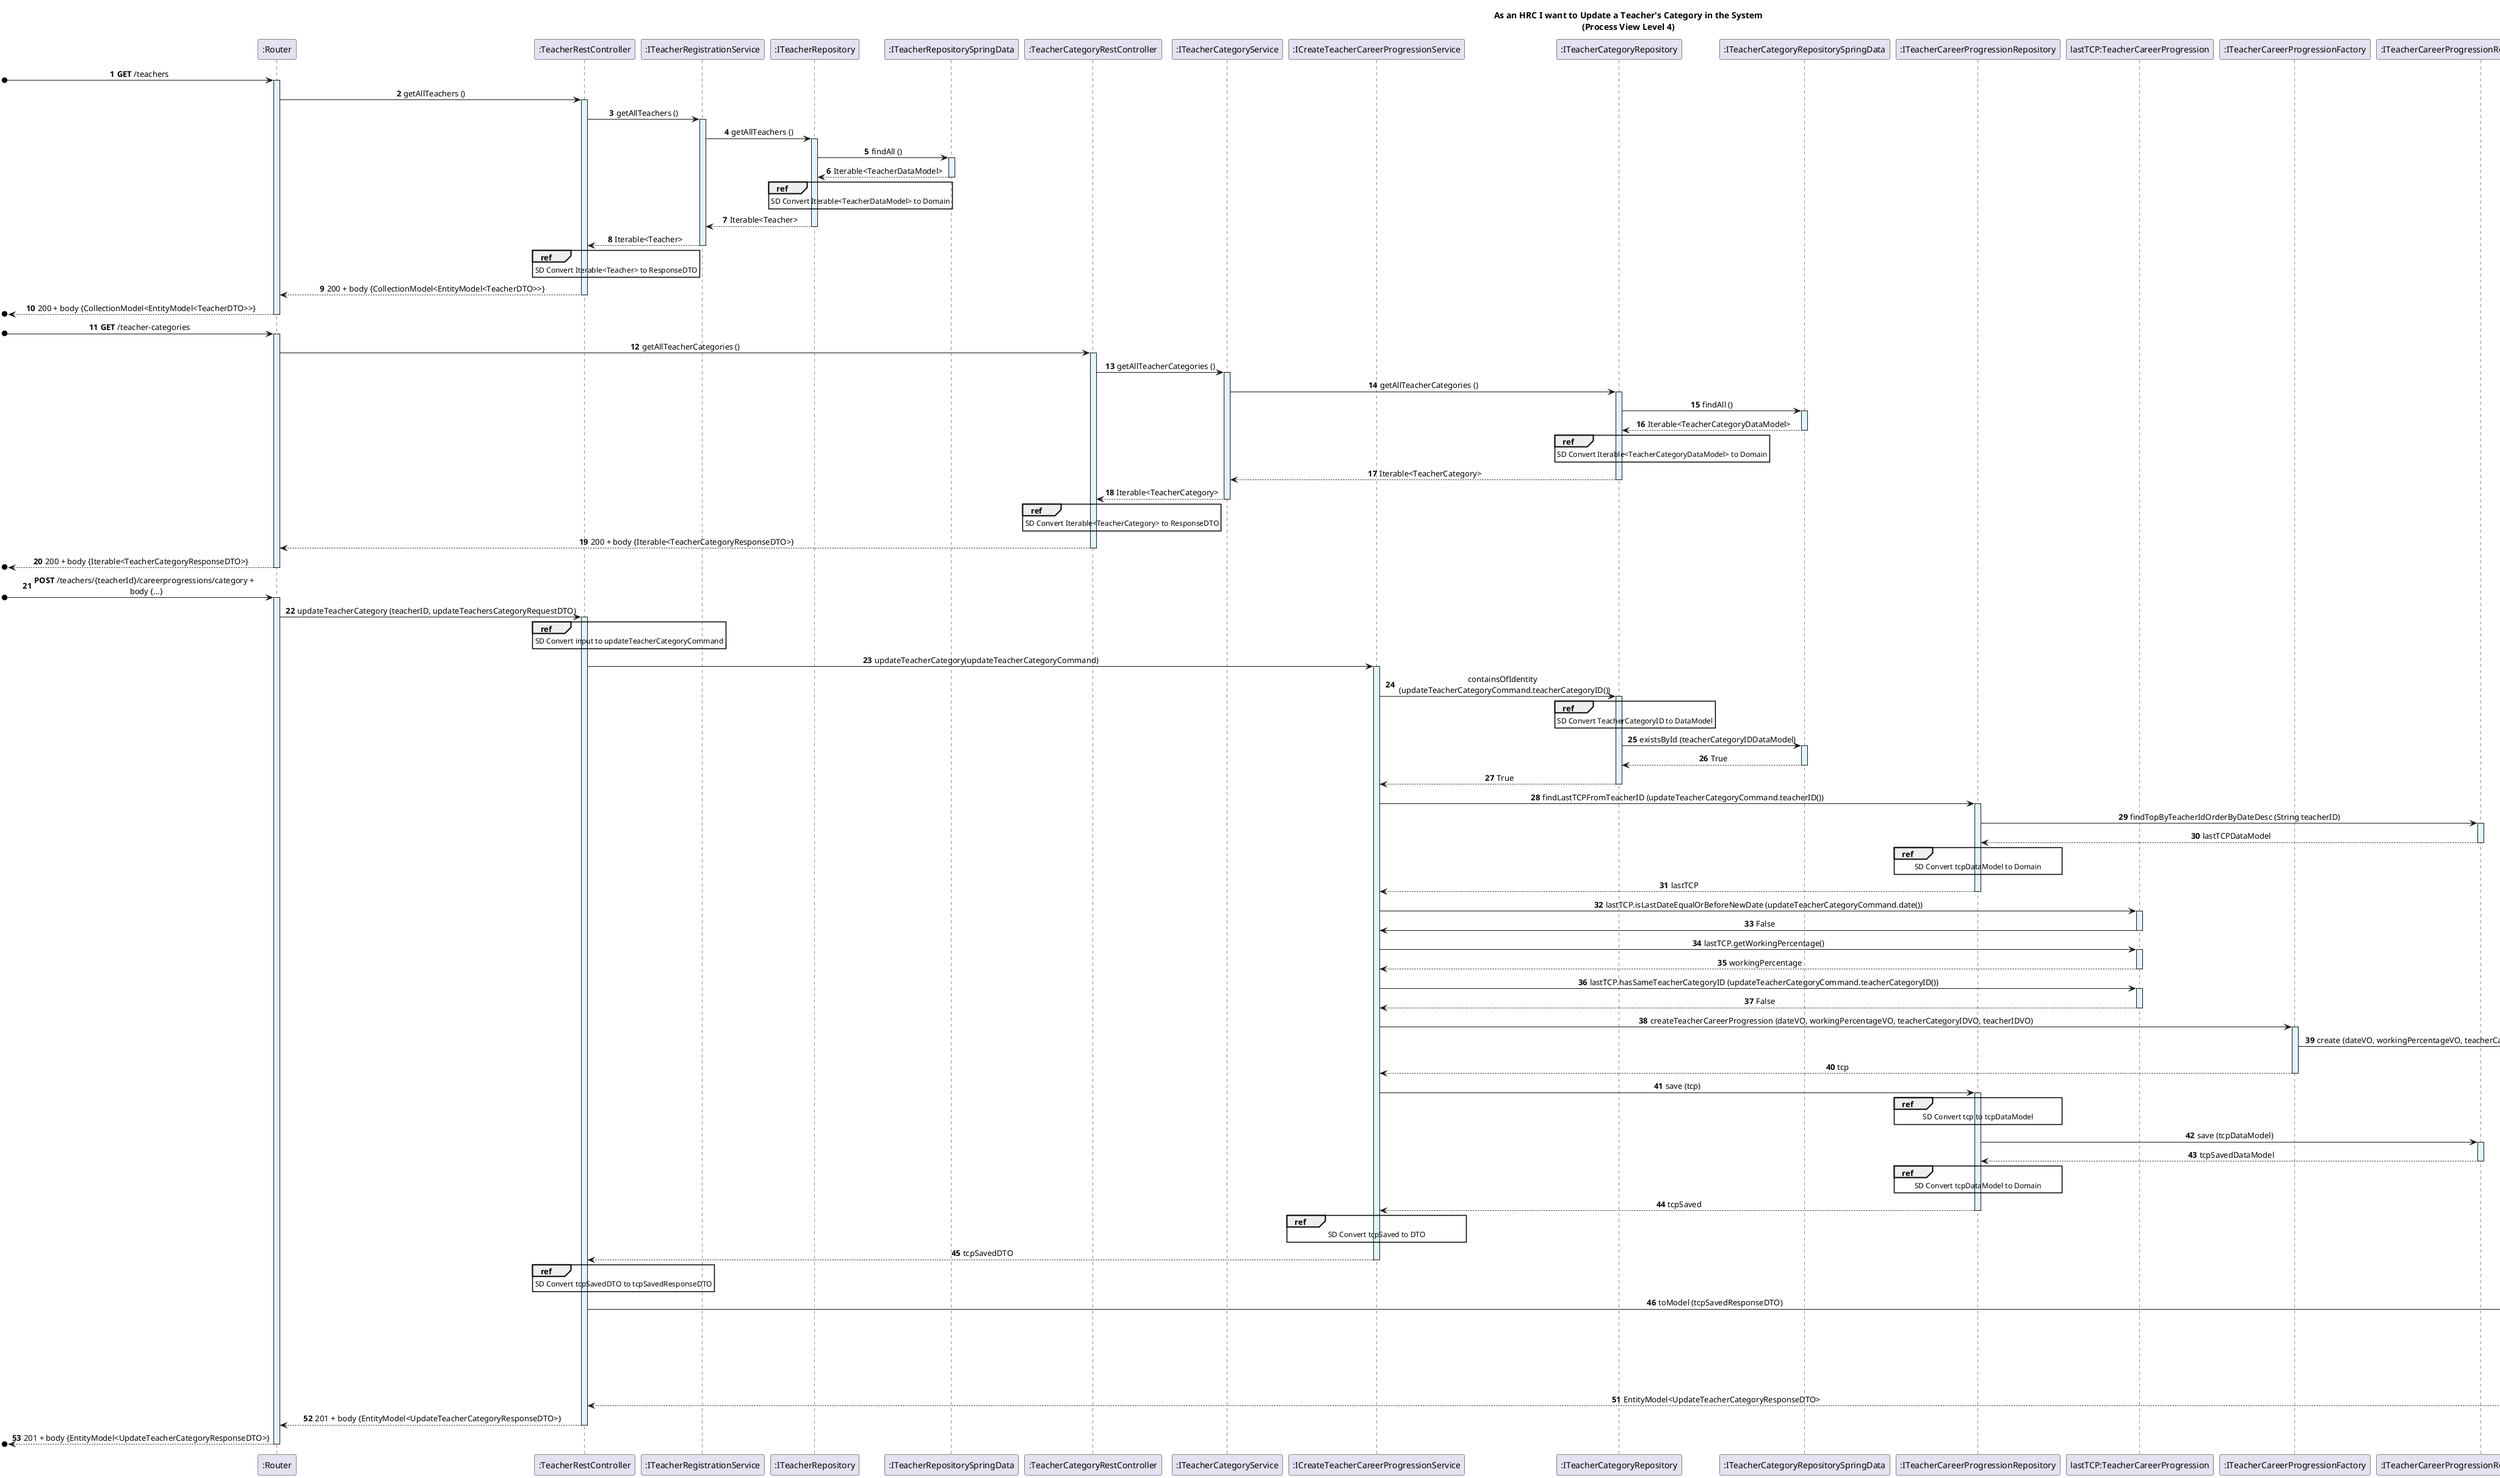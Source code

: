 @startuml
skinparam sequenceMessageAlign center
autonumber


title As an HRC I want to Update a Teacher's Category in the System\n(Process View Level 4)


participant ":Router" as router
participant ":TeacherRestController" as Controller
participant ":ITeacherRegistrationService" as TService
participant ":ITeacherRepository" as TRepository
participant ":ITeacherRepositorySpringData" as TRepositorySpringData
participant ":TeacherCategoryRestController" as TCController
participant ":ITeacherCategoryService" as TCService
participant ":ICreateTeacherCareerProgressionService" as service
participant ":ITeacherCategoryRepository" as TCRepository
participant ":ITeacherCategoryRepositorySpringData" as TCRepositorySpringData
participant ":ITeacherCareerProgressionRepository" as TCPRepo
participant "lastTCP:TeacherCareerProgression" as TCP
participant ":ITeacherCareerProgressionFactory" as factory
participant ":ITeacherCareerProgressionRepositorySpringData" as TCPRepoSpringData

' getAllTeachers () method

[o-> router: **GET** /teachers
activate router #E1F5FE

router -> Controller: getAllTeachers ()
activate Controller #E1F5FE

Controller -> TService: getAllTeachers ()
activate TService #E1F5FE

TService -> TRepository: getAllTeachers ()
activate TRepository #E1F5FE

TRepository -> TRepositorySpringData: findAll ()
activate TRepositorySpringData #E1F5FE

TRepositorySpringData --> TRepository: Iterable<TeacherDataModel>
deactivate TRepositorySpringData

ref over TRepository
   SD Convert Iterable<TeacherDataModel> to Domain
end

TRepository --> TService: Iterable<Teacher>
deactivate TRepository

TService --> Controller: Iterable<Teacher>
deactivate TService

ref over Controller
   SD Convert Iterable<Teacher> to ResponseDTO
end

Controller --> router: 200 + body {CollectionModel<EntityModel<TeacherDTO>>}
deactivate Controller

[o<-- router: 200 + body {CollectionModel<EntityModel<TeacherDTO>>}
deactivate router

' getAllTeacherCategories() method

[o-> router: **GET** /teacher-categories
activate router #E1F5FE

router -> TCController: getAllTeacherCategories ()
activate TCController #E1F5FE

TCController -> TCService: getAllTeacherCategories ()
activate TCService #E1F5FE

TCService -> TCRepository: getAllTeacherCategories ()
activate TCRepository #E1F5FE

TCRepository -> TCRepositorySpringData: findAll ()
activate TCRepositorySpringData #E1F5FE

TCRepositorySpringData --> TCRepository: Iterable<TeacherCategoryDataModel>
deactivate TCRepositorySpringData

ref over TCRepository
   SD Convert Iterable<TeacherCategoryDataModel> to Domain
end

TCRepository --> TCService: Iterable<TeacherCategory>
deactivate TCRepository

TCService --> TCController: Iterable<TeacherCategory>
deactivate TCService

ref over TCController
   SD Convert Iterable<TeacherCategory> to ResponseDTO
end

TCController --> router: 200 + body {Iterable<TeacherCategoryResponseDTO>}
deactivate TCController

[o<-- router: 200 + body {Iterable<TeacherCategoryResponseDTO>}
deactivate router

' updateTeacherCategory() method

[o-> router: **POST** /teachers/{teacherId}/careerprogressions/category + \n body {...}
activate router #E1F5FE

router -> Controller: updateTeacherCategory (teacherID, updateTeachersCategoryRequestDTO)
activate Controller #E1F5FE

ref over Controller
   SD Convert input to updateTeacherCategoryCommand
end

Controller -> service : updateTeacherCategory(updateTeacherCategoryCommand)
activate service #E1F5FE

service -> TCRepository :  containsOfIdentity \n (updateTeacherCategoryCommand.teacherCategoryID())
activate TCRepository #E1F5FE

ref over TCRepository
   SD Convert TeacherCategoryID to DataModel
end

TCRepository -> TCRepositorySpringData: existsById (teacherCategoryIDDataModel)
activate TCRepositorySpringData #E1F5FE

TCRepositorySpringData --> TCRepository: True
deactivate TCRepositorySpringData

TCRepository --> service: True
deactivate

service -> TCPRepo : findLastTCPFromTeacherID (updateTeacherCategoryCommand.teacherID())
activate TCPRepo #E1F5FE

TCPRepo -> TCPRepoSpringData: findTopByTeacherIdOrderByDateDesc (String teacherID)
activate TCPRepoSpringData #E1F5FE

TCPRepoSpringData --> TCPRepo: lastTCPDataModel
deactivate TCPRepoSpringData

ref over TCPRepo
    SD Convert tcpDataModel to Domain
end

TCPRepo --> service : lastTCP
deactivate TCPRepo

service -> TCP : lastTCP.isLastDateEqualOrBeforeNewDate (updateTeacherCategoryCommand.date())
activate TCP #E1F5FE
TCP -> service : False
deactivate TCP

service -> TCP : lastTCP.getWorkingPercentage()
activate TCP #E1F5FE
TCP --> service : workingPercentage
deactivate TCP

service -> TCP : lastTCP.hasSameTeacherCategoryID (updateTeacherCategoryCommand.teacherCategoryID())
activate TCP #E1F5FE
TCP --> service : False
deactivate TCP

service -> factory : createTeacherCareerProgression (dateVO, workingPercentageVO, teacherCategoryIDVO, teacherIDVO)
activate factory #E1F5FE

create "tcp: TeacherCareerProgression"
factory -> "tcp: TeacherCareerProgression": create (dateVO, workingPercentageVO, teacherCategoryIDVO, teacherIDVO)

factory --> service : tcp
deactivate factory

service -> TCPRepo: save (tcp)
activate TCPRepo #E1F5FE

ref over TCPRepo
    SD Convert tcp to tcpDataModel
end

TCPRepo -> TCPRepoSpringData: save (tcpDataModel)
activate TCPRepoSpringData #E1F5FE

TCPRepoSpringData --> TCPRepo: tcpSavedDataModel
deactivate TCPRepoSpringData

ref over TCPRepo
    SD Convert tcpDataModel to Domain
end

TCPRepo --> service: tcpSaved
deactivate TCPRepo

ref over service
    SD Convert tcpSaved to DTO
end

service --> Controller: tcpSavedDTO
deactivate service

ref over Controller
    SD Convert tcpSavedDTO to tcpSavedResponseDTO
end

participant ":ITeacherCareerProgressionHateoasAssembler" as hateoasAssembler
Controller -> hateoasAssembler: toModel (tcpSavedResponseDTO)
activate hateoasAssembler #E1F5FE

participant ":ITeacherCareerProgressionRestController" as tcpRestController
hateoasAssembler -> tcpRestController: getTeacherCareerProgressionByID (id: UpdateTeacherCategoryResponseDTO)
activate tcpRestController #E1F5FE

tcpRestController --> hateoasAssembler: href:"/teacher-career-progressions/{id}"
deactivate tcpRestController

hateoasAssembler -> tcpRestController: getAllTeacherCareerProgressions ()
activate tcpRestController #E1F5FE

tcpRestController --> hateoasAssembler: href:"/teacher-career-progressions"
deactivate tcpRestController

hateoasAssembler --> Controller: EntityModel<UpdateTeacherCategoryResponseDTO>
deactivate hateoasAssembler

Controller --> router: 201 + body {EntityModel<UpdateTeacherCategoryResponseDTO>}
deactivate Controller

[o<-- router: 201 + body {EntityModel<UpdateTeacherCategoryResponseDTO>}
deactivate router


@enduml